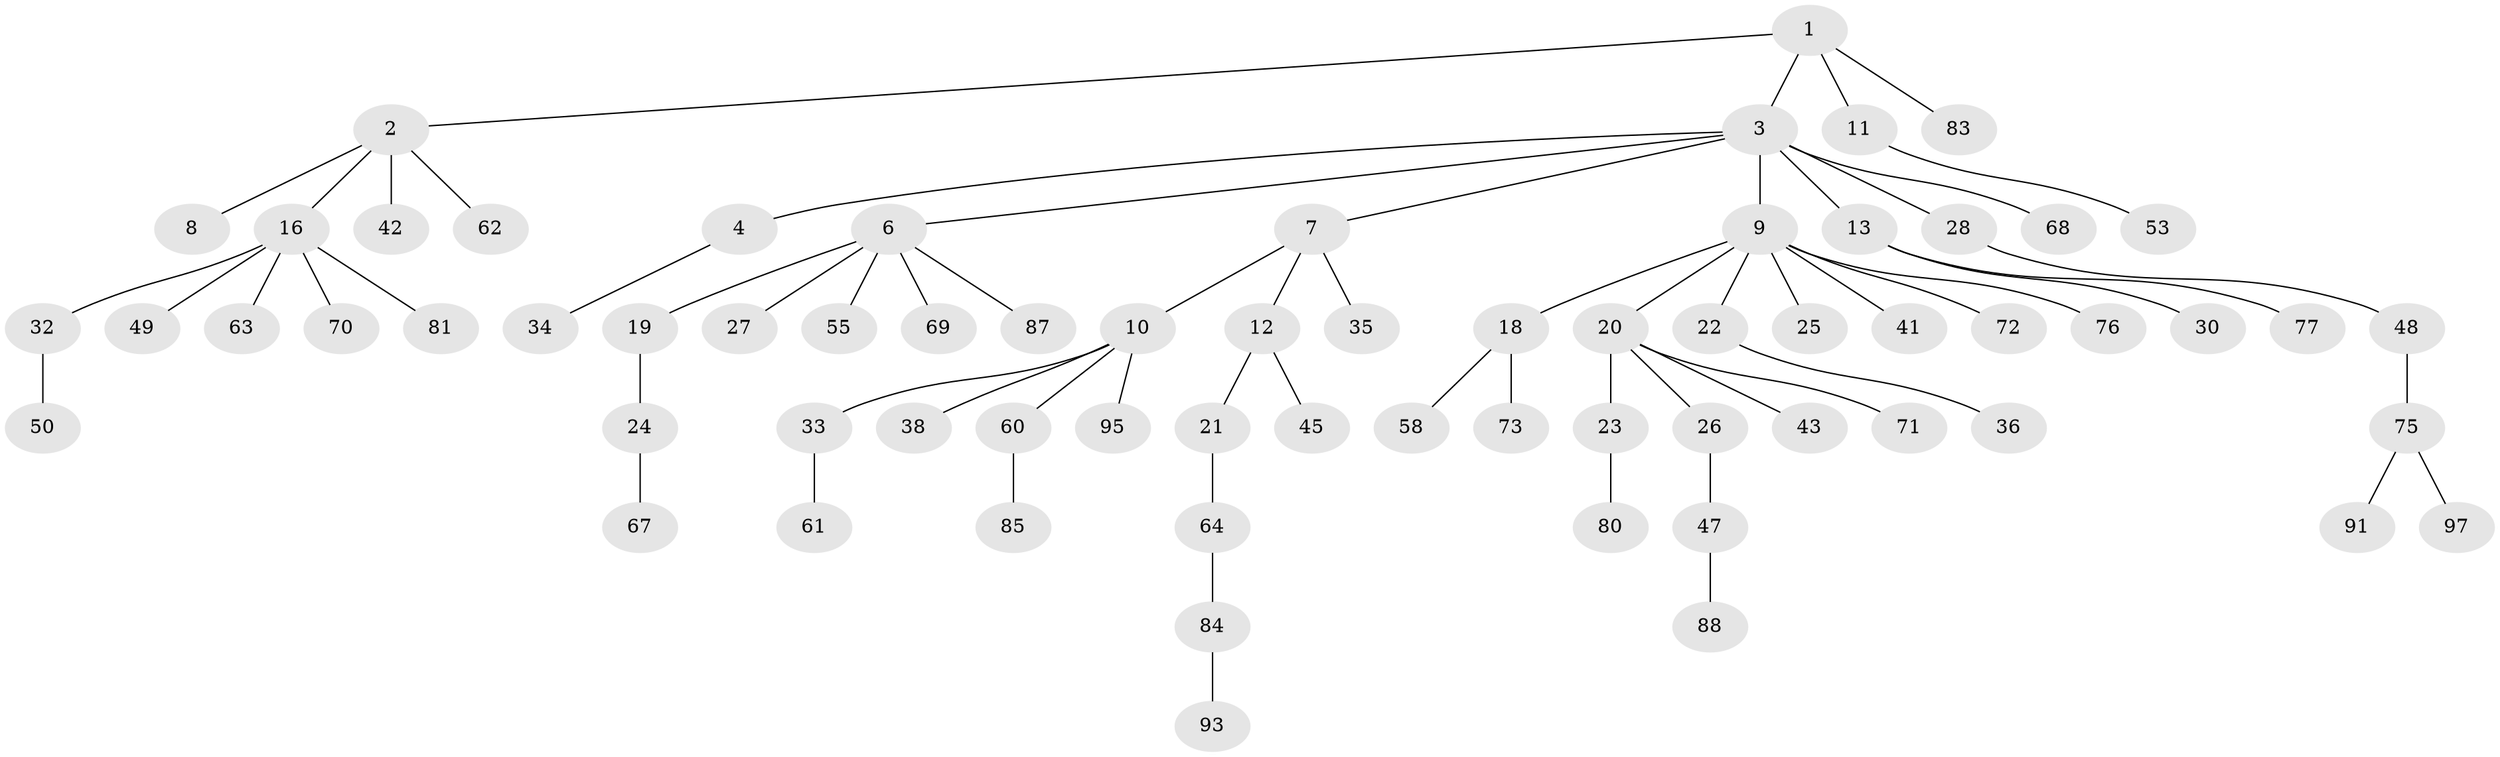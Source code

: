 // original degree distribution, {4: 0.05, 5: 0.05, 6: 0.03, 3: 0.07, 2: 0.34, 1: 0.46}
// Generated by graph-tools (version 1.1) at 2025/38/02/21/25 10:38:55]
// undirected, 68 vertices, 67 edges
graph export_dot {
graph [start="1"]
  node [color=gray90,style=filled];
  1 [super="+31"];
  2;
  3 [super="+5"];
  4 [super="+40"];
  6 [super="+17"];
  7 [super="+74"];
  8 [super="+39"];
  9 [super="+14"];
  10 [super="+51"];
  11;
  12 [super="+66"];
  13 [super="+15"];
  16 [super="+29"];
  18 [super="+54"];
  19;
  20 [super="+65"];
  21 [super="+44"];
  22;
  23 [super="+96"];
  24 [super="+52"];
  25;
  26;
  27;
  28;
  30 [super="+37"];
  32 [super="+78"];
  33 [super="+46"];
  34;
  35;
  36 [super="+57"];
  38;
  41;
  42;
  43;
  45;
  47 [super="+86"];
  48 [super="+59"];
  49 [super="+56"];
  50 [super="+99"];
  53;
  55 [super="+79"];
  58;
  60;
  61;
  62;
  63;
  64;
  67;
  68;
  69 [super="+100"];
  70;
  71;
  72;
  73;
  75 [super="+82"];
  76 [super="+92"];
  77 [super="+98"];
  80;
  81;
  83;
  84 [super="+90"];
  85;
  87 [super="+94"];
  88 [super="+89"];
  91;
  93;
  95;
  97;
  1 -- 2;
  1 -- 3;
  1 -- 11;
  1 -- 83;
  2 -- 8;
  2 -- 16;
  2 -- 42;
  2 -- 62;
  3 -- 4;
  3 -- 7;
  3 -- 13;
  3 -- 68;
  3 -- 9;
  3 -- 28;
  3 -- 6;
  4 -- 34;
  6 -- 69;
  6 -- 19;
  6 -- 55;
  6 -- 87;
  6 -- 27;
  7 -- 10;
  7 -- 12;
  7 -- 35;
  9 -- 18;
  9 -- 41;
  9 -- 20;
  9 -- 22;
  9 -- 72;
  9 -- 76;
  9 -- 25;
  10 -- 33;
  10 -- 38;
  10 -- 60;
  10 -- 95;
  11 -- 53;
  12 -- 21;
  12 -- 45;
  13 -- 30;
  13 -- 77;
  16 -- 49;
  16 -- 63;
  16 -- 70;
  16 -- 81;
  16 -- 32;
  18 -- 58;
  18 -- 73;
  19 -- 24;
  20 -- 23;
  20 -- 26;
  20 -- 43;
  20 -- 71;
  21 -- 64;
  22 -- 36;
  23 -- 80;
  24 -- 67;
  26 -- 47;
  28 -- 48;
  32 -- 50;
  33 -- 61;
  47 -- 88;
  48 -- 75;
  60 -- 85;
  64 -- 84;
  75 -- 97;
  75 -- 91;
  84 -- 93;
}
